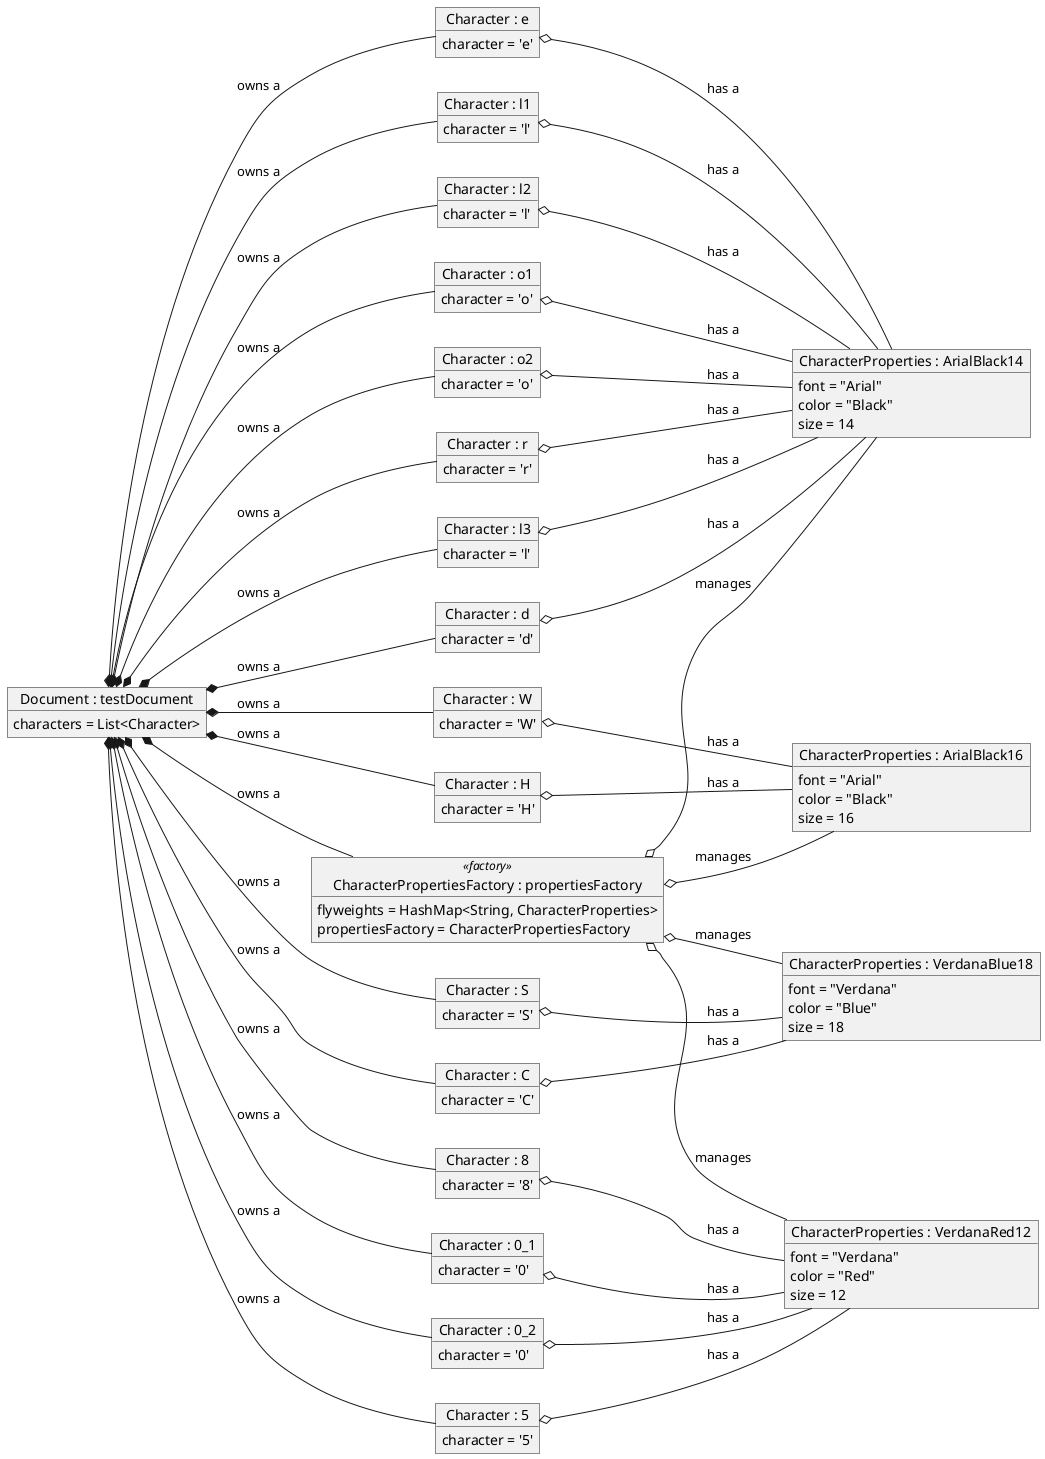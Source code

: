 @startuml
' Layout Direction
left to right direction

' Define Objects
object "Document : testDocument" as doc {
  characters = List<Character>
}

object "CharacterPropertiesFactory : propertiesFactory" as cpf <<factory>> {
  flyweights = HashMap<String, CharacterProperties>
  propertiesFactory = CharacterPropertiesFactory
}

' Characters Properties Instances
object "CharacterProperties : ArialBlack14" as CP1 {
  font = "Arial"
  color = "Black"
  size = 14
}
object "CharacterProperties : ArialBlack16" as CP2 {
  font = "Arial"
  color = "Black"
  size = 16
}
object "CharacterProperties : VerdanaBlue18" as CP3 {
  font = "Verdana"
  color = "Blue"
  size = 18
}
object "CharacterProperties : VerdanaRed12" as CP4 {
  font = "Verdana"
  color = "Red"
  size = 12
}

' Define Characters
object "Character : H" as Ch1 {
  character = 'H'
}
object "Character : e" as Ch2 {
  character = 'e'
}
object "Character : l1" as Ch3 {
  character = 'l'
}
object "Character : l2" as Ch4 {
  character = 'l'
}
object "Character : o1" as Ch5 {
  character = 'o'
}
object "Character : W" as Ch6 {
  character = 'W'
}
object "Character : o2" as Ch7 {
  character = 'o'
}
object "Character : r" as Ch8 {
  character = 'r'
}
object "Character : l3" as Ch9 {
  character = 'l'
}
object "Character : d" as Ch10 {
  character = 'd'
}
object "Character : C" as Ch11 {
  character = 'C'
}
object "Character : S" as Ch12 {
  character = 'S'
}
object "Character : 5" as Ch13 {
  character = '5'
}
object "Character : 8" as Ch14 {
  character = '8'
}
object "Character : 0_1" as Ch15 {
  character = '0'
}
object "Character : 0_2" as Ch16 {
  character = '0'
}

' Add space for readability
cpf -[hidden]-> CP1
cpf -[hidden]-> CP2
cpf -[hidden]-> CP3
cpf -[hidden]-> CP4
' Define Relationships
doc *-- cpf : "owns a"
doc *-- Ch1 : "owns a"
doc *-- Ch2 : "owns a"
doc *-- Ch3 : "owns a"
doc *-- Ch4 : "owns a"
doc *-- Ch5 : "owns a"
doc *-- Ch6 : "owns a"
doc *-- Ch7 : "owns a"
doc *-- Ch8 : "owns a"
doc *-- Ch9 : "owns a"
doc *-- Ch10 : "owns a"
doc *-- Ch11 : "owns a"
doc *-- Ch12 : "owns a"
doc *-- Ch13 : "owns a"
doc *-- Ch14 : "owns a"
doc *-- Ch15 : "owns a"
doc *-- Ch16 : "owns a"

cpf o-- CP1 : "manages"
cpf o-- CP2 : "manages"
cpf o-- CP3 : "manages"
cpf o-- CP4 : "manages"

Ch1 o-- CP2 : "has a"
Ch2 o-- CP1 : "has a"
Ch3 o-- CP1 : "has a"
Ch4 o-- CP1 : "has a"
Ch5 o-- CP1 : "has a"
Ch6 o-- CP2 : "has a"
Ch7 o-- CP1 : "has a"
Ch8 o-- CP1 : "has a"
Ch9 o-- CP1 : "has a"
Ch10 o-- CP1 : "has a"
Ch11 o-- CP3 : "has a"
Ch12 o-- CP3 : "has a"
Ch13 o-- CP4 : "has a"
Ch14 o-- CP4 : "has a"
Ch15 o-- CP4 : "has a"
Ch16 o-- CP4 : "has a"

@enduml
